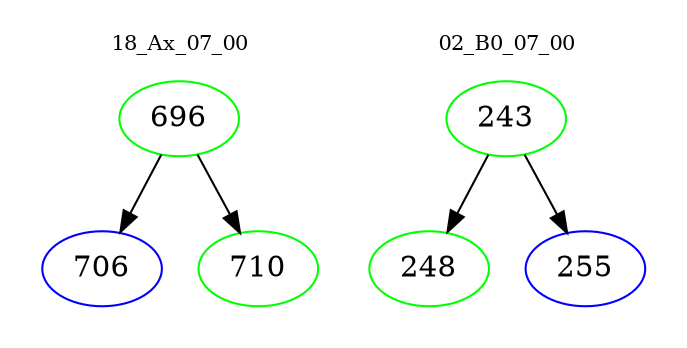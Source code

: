 digraph{
subgraph cluster_0 {
color = white
label = "18_Ax_07_00";
fontsize=10;
T0_696 [label="696", color="green"]
T0_696 -> T0_706 [color="black"]
T0_706 [label="706", color="blue"]
T0_696 -> T0_710 [color="black"]
T0_710 [label="710", color="green"]
}
subgraph cluster_1 {
color = white
label = "02_B0_07_00";
fontsize=10;
T1_243 [label="243", color="green"]
T1_243 -> T1_248 [color="black"]
T1_248 [label="248", color="green"]
T1_243 -> T1_255 [color="black"]
T1_255 [label="255", color="blue"]
}
}
